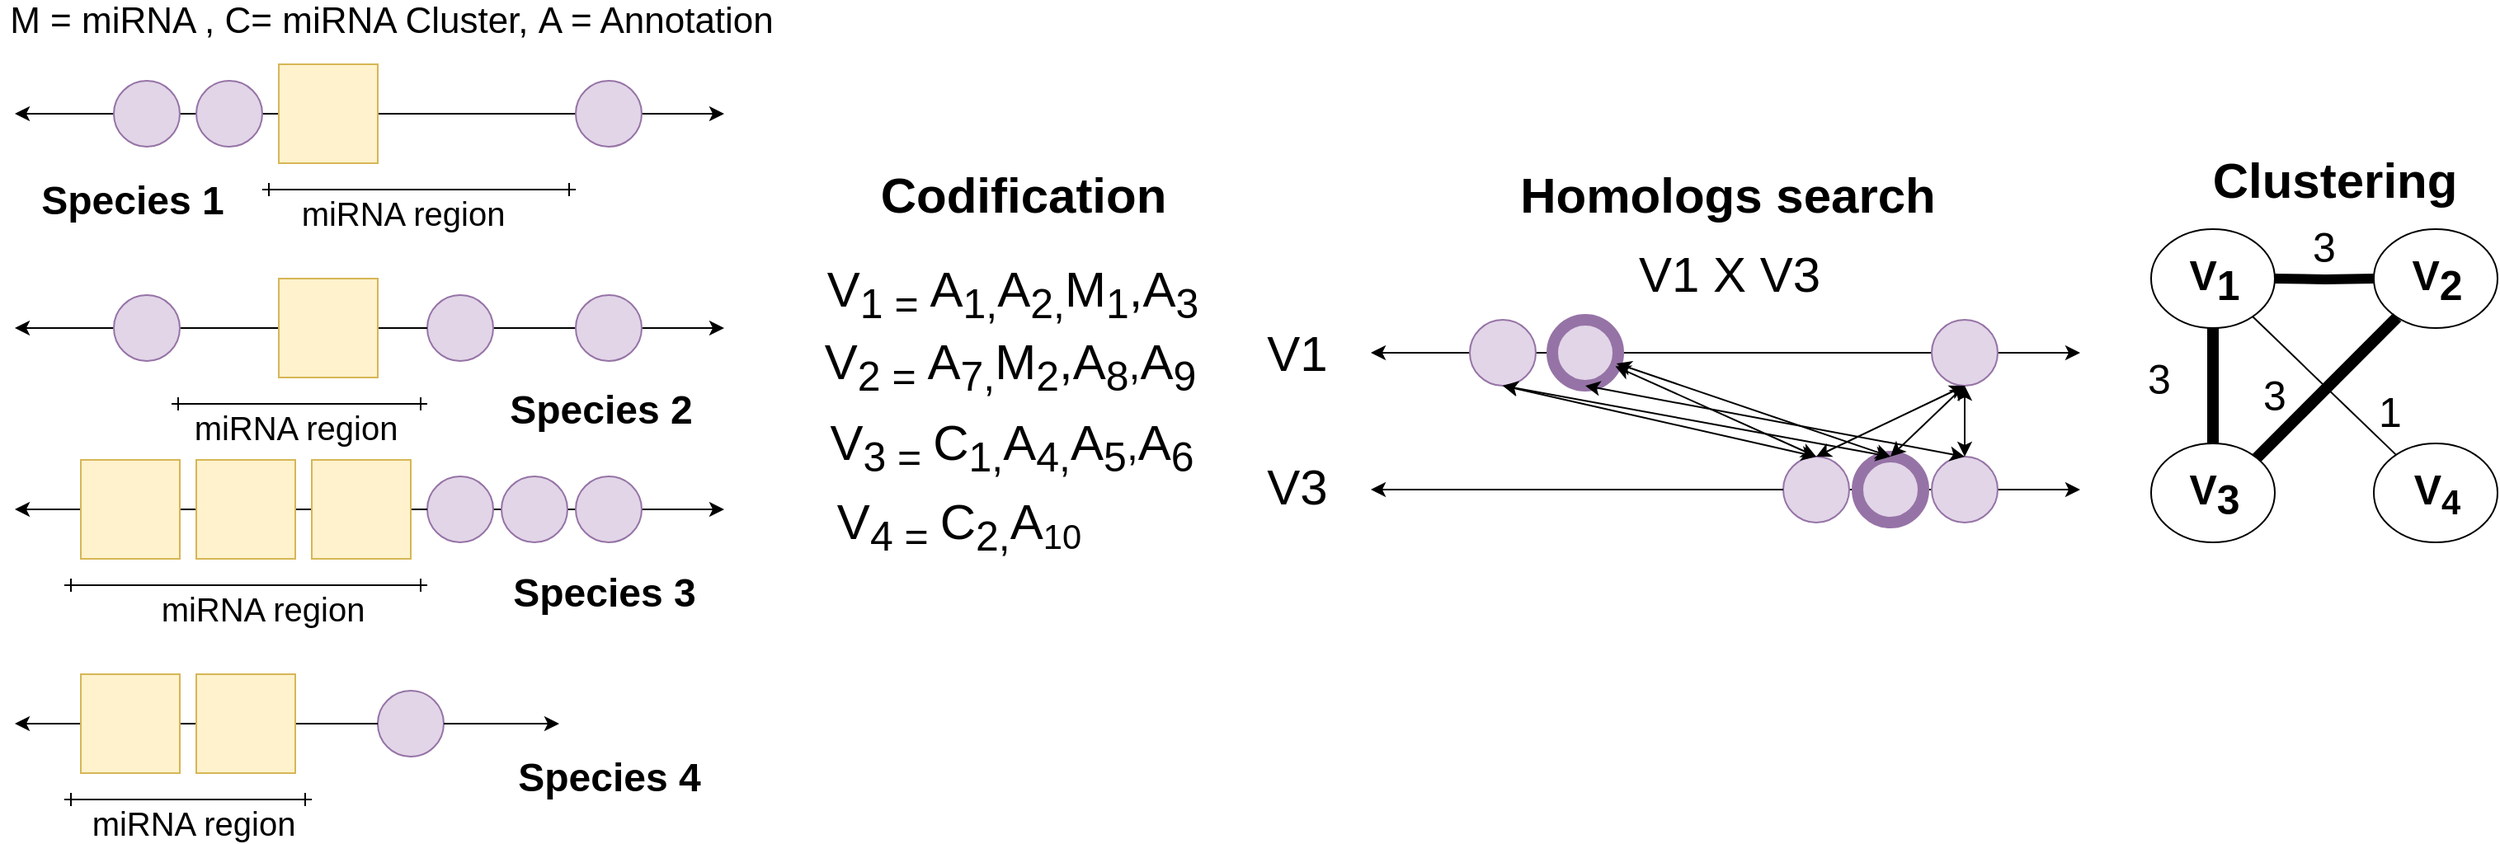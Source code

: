 <mxfile version="19.0.3" type="device"><diagram id="TkMSqvyOzJxQYpg11FNv" name="Page-1"><mxGraphModel dx="3640" dy="2820" grid="0" gridSize="10" guides="1" tooltips="1" connect="1" arrows="1" fold="1" page="1" pageScale="1" pageWidth="850" pageHeight="1100" math="0" shadow="0"><root><mxCell id="0"/><mxCell id="1" parent="0"/><mxCell id="kuZFwGzdTcWxPXME-YGB-133" value="" style="group" parent="1" vertex="1" connectable="0"><mxGeometry x="1410" y="180" width="225" height="200" as="geometry"/></mxCell><mxCell id="kuZFwGzdTcWxPXME-YGB-67" value="" style="group" parent="kuZFwGzdTcWxPXME-YGB-133" vertex="1" connectable="0"><mxGeometry x="150" y="10" width="75" height="60" as="geometry"/></mxCell><mxCell id="kuZFwGzdTcWxPXME-YGB-66" value="" style="ellipse;whiteSpace=wrap;html=1;fontSize=25;" parent="kuZFwGzdTcWxPXME-YGB-67" vertex="1"><mxGeometry width="75" height="60" as="geometry"/></mxCell><mxCell id="kuZFwGzdTcWxPXME-YGB-61" value="V&lt;span style=&quot;font-size: 25px;&quot;&gt;&lt;sub style=&quot;font-size: 25px;&quot;&gt;2&lt;/sub&gt;&lt;/span&gt;" style="text;html=1;align=center;verticalAlign=middle;resizable=0;points=[];autosize=1;fontSize=25;fontStyle=1" parent="kuZFwGzdTcWxPXME-YGB-67" vertex="1"><mxGeometry x="12.5" y="10" width="50" height="40" as="geometry"/></mxCell><mxCell id="kuZFwGzdTcWxPXME-YGB-68" value="" style="group" parent="kuZFwGzdTcWxPXME-YGB-133" vertex="1" connectable="0"><mxGeometry x="15" y="140" width="75" height="60" as="geometry"/></mxCell><mxCell id="kuZFwGzdTcWxPXME-YGB-65" value="" style="ellipse;whiteSpace=wrap;html=1;fontSize=25;" parent="kuZFwGzdTcWxPXME-YGB-68" vertex="1"><mxGeometry width="75" height="60" as="geometry"/></mxCell><mxCell id="kuZFwGzdTcWxPXME-YGB-60" value="V&lt;span style=&quot;font-size: 25px;&quot;&gt;&lt;sub style=&quot;font-size: 25px;&quot;&gt;3&lt;/sub&gt;&lt;/span&gt;" style="text;html=1;align=center;verticalAlign=middle;resizable=0;points=[];autosize=1;fontSize=25;fontStyle=1" parent="kuZFwGzdTcWxPXME-YGB-68" vertex="1"><mxGeometry x="12.5" y="10" width="50" height="40" as="geometry"/></mxCell><mxCell id="kuZFwGzdTcWxPXME-YGB-69" value="" style="group" parent="kuZFwGzdTcWxPXME-YGB-133" vertex="1" connectable="0"><mxGeometry x="15" width="75" height="70" as="geometry"/></mxCell><mxCell id="kuZFwGzdTcWxPXME-YGB-64" value="" style="ellipse;whiteSpace=wrap;html=1;fontSize=25;" parent="kuZFwGzdTcWxPXME-YGB-69" vertex="1"><mxGeometry y="10" width="75" height="60" as="geometry"/></mxCell><mxCell id="kuZFwGzdTcWxPXME-YGB-59" value="V&lt;sub style=&quot;font-size: 25px;&quot;&gt;1&lt;/sub&gt;" style="text;html=1;align=center;verticalAlign=middle;resizable=0;points=[];autosize=1;fontSize=25;fontStyle=1" parent="kuZFwGzdTcWxPXME-YGB-69" vertex="1"><mxGeometry x="12.5" y="20" width="50" height="40" as="geometry"/></mxCell><mxCell id="kuZFwGzdTcWxPXME-YGB-82" value="" style="group" parent="kuZFwGzdTcWxPXME-YGB-133" vertex="1" connectable="0"><mxGeometry x="150" y="140" width="75" height="60" as="geometry"/></mxCell><mxCell id="kuZFwGzdTcWxPXME-YGB-83" value="" style="ellipse;whiteSpace=wrap;html=1;fontSize=25;" parent="kuZFwGzdTcWxPXME-YGB-82" vertex="1"><mxGeometry width="75" height="60" as="geometry"/></mxCell><mxCell id="kuZFwGzdTcWxPXME-YGB-84" value="V&lt;sub&gt;4&lt;/sub&gt;" style="text;html=1;align=center;verticalAlign=middle;resizable=0;points=[];autosize=1;fontSize=25;fontStyle=1" parent="kuZFwGzdTcWxPXME-YGB-82" vertex="1"><mxGeometry x="17.5" y="10" width="40" height="40" as="geometry"/></mxCell><mxCell id="kuZFwGzdTcWxPXME-YGB-87" style="edgeStyle=orthogonalEdgeStyle;rounded=0;orthogonalLoop=1;jettySize=auto;html=1;exitX=0.5;exitY=0;exitDx=0;exitDy=0;startArrow=none;startFill=0;endArrow=none;endFill=0;fontSize=25;strokeWidth=7;" parent="kuZFwGzdTcWxPXME-YGB-133" source="kuZFwGzdTcWxPXME-YGB-65" target="kuZFwGzdTcWxPXME-YGB-64" edge="1"><mxGeometry relative="1" as="geometry"/></mxCell><mxCell id="kuZFwGzdTcWxPXME-YGB-88" style="edgeStyle=orthogonalEdgeStyle;rounded=0;orthogonalLoop=1;jettySize=auto;html=1;entryX=0;entryY=0.5;entryDx=0;entryDy=0;startArrow=none;startFill=0;endArrow=none;endFill=0;fontSize=25;strokeWidth=6;" parent="kuZFwGzdTcWxPXME-YGB-133" target="kuZFwGzdTcWxPXME-YGB-66" edge="1"><mxGeometry relative="1" as="geometry"><mxPoint x="90" y="40" as="sourcePoint"/></mxGeometry></mxCell><mxCell id="kuZFwGzdTcWxPXME-YGB-90" value="" style="endArrow=none;html=1;fontSize=25;exitX=1;exitY=0;exitDx=0;exitDy=0;strokeWidth=7;" parent="kuZFwGzdTcWxPXME-YGB-133" source="kuZFwGzdTcWxPXME-YGB-65" target="kuZFwGzdTcWxPXME-YGB-66" edge="1"><mxGeometry width="50" height="50" relative="1" as="geometry"><mxPoint x="-90" y="80" as="sourcePoint"/><mxPoint x="-40" y="30" as="targetPoint"/></mxGeometry></mxCell><mxCell id="kuZFwGzdTcWxPXME-YGB-91" value="" style="endArrow=none;html=1;fontSize=25;" parent="kuZFwGzdTcWxPXME-YGB-133" source="kuZFwGzdTcWxPXME-YGB-64" target="kuZFwGzdTcWxPXME-YGB-83" edge="1"><mxGeometry width="50" height="50" relative="1" as="geometry"><mxPoint x="-90" y="80" as="sourcePoint"/><mxPoint x="-40" y="30" as="targetPoint"/></mxGeometry></mxCell><mxCell id="kuZFwGzdTcWxPXME-YGB-92" value="3" style="text;html=1;strokeColor=none;fillColor=none;align=center;verticalAlign=middle;whiteSpace=wrap;rounded=0;fontSize=25;" parent="kuZFwGzdTcWxPXME-YGB-133" vertex="1"><mxGeometry y="90" width="40" height="20" as="geometry"/></mxCell><mxCell id="kuZFwGzdTcWxPXME-YGB-93" value="3" style="text;html=1;strokeColor=none;fillColor=none;align=center;verticalAlign=middle;whiteSpace=wrap;rounded=0;fontSize=25;" parent="kuZFwGzdTcWxPXME-YGB-133" vertex="1"><mxGeometry x="70" y="100" width="40" height="20" as="geometry"/></mxCell><mxCell id="kuZFwGzdTcWxPXME-YGB-94" value="3" style="text;html=1;strokeColor=none;fillColor=none;align=center;verticalAlign=middle;whiteSpace=wrap;rounded=0;fontSize=25;" parent="kuZFwGzdTcWxPXME-YGB-133" vertex="1"><mxGeometry x="100" y="10" width="40" height="20" as="geometry"/></mxCell><mxCell id="kuZFwGzdTcWxPXME-YGB-96" value="1" style="text;html=1;strokeColor=none;fillColor=none;align=center;verticalAlign=middle;whiteSpace=wrap;rounded=0;fontSize=25;" parent="kuZFwGzdTcWxPXME-YGB-133" vertex="1"><mxGeometry x="140" y="110" width="40" height="20" as="geometry"/></mxCell><mxCell id="fVt563ge9ftbNz_umCWZ-1" value="&lt;div style=&quot;text-align: left; font-size: 22px;&quot;&gt;&lt;span style=&quot;background-color: initial;&quot;&gt;&lt;font style=&quot;font-size: 22px;&quot;&gt;M = miRNA ,&amp;nbsp;&lt;/font&gt;&lt;/span&gt;&lt;span style=&quot;background-color: initial;&quot;&gt;C= miRNA Cluster,&amp;nbsp;&lt;/span&gt;&lt;span style=&quot;background-color: initial;&quot;&gt;A = Annotation&lt;/span&gt;&lt;/div&gt;" style="text;html=1;align=center;verticalAlign=middle;resizable=0;points=[];autosize=1;strokeColor=none;fillColor=none;" vertex="1" parent="1"><mxGeometry x="121" y="55" width="473" height="18" as="geometry"/></mxCell><mxCell id="fVt563ge9ftbNz_umCWZ-2" value="" style="group" vertex="1" connectable="0" parent="1"><mxGeometry x="130" y="220" width="430" height="100" as="geometry"/></mxCell><mxCell id="kuZFwGzdTcWxPXME-YGB-33" value="" style="endArrow=classic;startArrow=none;html=1;startFill=0;" parent="fVt563ge9ftbNz_umCWZ-2" source="kuZFwGzdTcWxPXME-YGB-42" edge="1"><mxGeometry width="50" height="50" relative="1" as="geometry"><mxPoint y="30" as="sourcePoint"/><mxPoint x="430" y="30" as="targetPoint"/></mxGeometry></mxCell><mxCell id="kuZFwGzdTcWxPXME-YGB-37" value="" style="ellipse;whiteSpace=wrap;html=1;aspect=fixed;fillColor=#e1d5e7;strokeColor=#9673a6;" parent="fVt563ge9ftbNz_umCWZ-2" vertex="1"><mxGeometry x="340" y="10" width="40" height="40" as="geometry"/></mxCell><mxCell id="kuZFwGzdTcWxPXME-YGB-38" value="" style="endArrow=ERone;html=1;startArrow=ERone;startFill=0;endFill=0;" parent="fVt563ge9ftbNz_umCWZ-2" edge="1"><mxGeometry width="50" height="50" relative="1" as="geometry"><mxPoint x="95" y="76" as="sourcePoint"/><mxPoint x="250" y="76" as="targetPoint"/></mxGeometry></mxCell><mxCell id="kuZFwGzdTcWxPXME-YGB-39" value="&lt;font style=&quot;font-size: 20px&quot;&gt;miRNA region&lt;/font&gt;" style="text;html=1;align=center;verticalAlign=middle;resizable=0;points=[];autosize=1;" parent="fVt563ge9ftbNz_umCWZ-2" vertex="1"><mxGeometry x="100" y="80" width="140" height="20" as="geometry"/></mxCell><mxCell id="kuZFwGzdTcWxPXME-YGB-42" value="" style="ellipse;whiteSpace=wrap;html=1;aspect=fixed;fillColor=#e1d5e7;strokeColor=#9673a6;" parent="fVt563ge9ftbNz_umCWZ-2" vertex="1"><mxGeometry x="250" y="10" width="40" height="40" as="geometry"/></mxCell><mxCell id="kuZFwGzdTcWxPXME-YGB-45" value="" style="endArrow=none;startArrow=classic;html=1;endFill=0;" parent="fVt563ge9ftbNz_umCWZ-2" target="kuZFwGzdTcWxPXME-YGB-42" edge="1"><mxGeometry width="50" height="50" relative="1" as="geometry"><mxPoint y="30" as="sourcePoint"/><mxPoint x="430" y="30" as="targetPoint"/></mxGeometry></mxCell><mxCell id="kuZFwGzdTcWxPXME-YGB-34" value="" style="rounded=0;whiteSpace=wrap;html=1;fillColor=#fff2cc;strokeColor=#d6b656;" parent="fVt563ge9ftbNz_umCWZ-2" vertex="1"><mxGeometry x="160" width="60" height="60" as="geometry"/></mxCell><mxCell id="kuZFwGzdTcWxPXME-YGB-35" value="" style="ellipse;whiteSpace=wrap;html=1;aspect=fixed;fillColor=#e1d5e7;strokeColor=#9673a6;" parent="fVt563ge9ftbNz_umCWZ-2" vertex="1"><mxGeometry x="60" y="10" width="40" height="40" as="geometry"/></mxCell><mxCell id="kuZFwGzdTcWxPXME-YGB-41" value="&lt;b&gt;&lt;font style=&quot;font-size: 24px&quot;&gt;Species 2&lt;/font&gt;&lt;/b&gt;" style="text;html=1;align=center;verticalAlign=middle;resizable=0;points=[];autosize=1;" parent="fVt563ge9ftbNz_umCWZ-2" vertex="1"><mxGeometry x="290" y="70" width="130" height="20" as="geometry"/></mxCell><mxCell id="fVt563ge9ftbNz_umCWZ-3" value="" style="group" vertex="1" connectable="0" parent="1"><mxGeometry x="130" y="330" width="430" height="100" as="geometry"/></mxCell><mxCell id="kuZFwGzdTcWxPXME-YGB-46" value="" style="endArrow=classic;startArrow=none;html=1;startFill=0;" parent="fVt563ge9ftbNz_umCWZ-3" source="kuZFwGzdTcWxPXME-YGB-54" edge="1"><mxGeometry width="50" height="50" relative="1" as="geometry"><mxPoint y="30" as="sourcePoint"/><mxPoint x="430" y="30.0" as="targetPoint"/></mxGeometry></mxCell><mxCell id="kuZFwGzdTcWxPXME-YGB-49" value="" style="ellipse;whiteSpace=wrap;html=1;aspect=fixed;fillColor=#e1d5e7;strokeColor=#9673a6;" parent="fVt563ge9ftbNz_umCWZ-3" vertex="1"><mxGeometry x="340" y="10" width="40" height="40" as="geometry"/></mxCell><mxCell id="kuZFwGzdTcWxPXME-YGB-50" value="" style="endArrow=ERone;html=1;startArrow=ERone;startFill=0;endFill=0;" parent="fVt563ge9ftbNz_umCWZ-3" edge="1"><mxGeometry width="50" height="50" relative="1" as="geometry"><mxPoint x="30" y="76" as="sourcePoint"/><mxPoint x="250" y="76" as="targetPoint"/></mxGeometry></mxCell><mxCell id="kuZFwGzdTcWxPXME-YGB-51" value="&lt;font style=&quot;font-size: 20px&quot;&gt;miRNA region&lt;/font&gt;" style="text;html=1;align=center;verticalAlign=middle;resizable=0;points=[];autosize=1;" parent="fVt563ge9ftbNz_umCWZ-3" vertex="1"><mxGeometry x="80" y="80" width="140" height="20" as="geometry"/></mxCell><mxCell id="kuZFwGzdTcWxPXME-YGB-54" value="" style="ellipse;whiteSpace=wrap;html=1;aspect=fixed;fillColor=#e1d5e7;strokeColor=#9673a6;" parent="fVt563ge9ftbNz_umCWZ-3" vertex="1"><mxGeometry x="250" y="10" width="40" height="40" as="geometry"/></mxCell><mxCell id="kuZFwGzdTcWxPXME-YGB-55" value="" style="endArrow=none;startArrow=classic;html=1;endFill=0;" parent="fVt563ge9ftbNz_umCWZ-3" target="kuZFwGzdTcWxPXME-YGB-54" edge="1"><mxGeometry width="50" height="50" relative="1" as="geometry"><mxPoint y="30.0" as="sourcePoint"/><mxPoint x="430" y="30" as="targetPoint"/></mxGeometry></mxCell><mxCell id="kuZFwGzdTcWxPXME-YGB-56" value="" style="ellipse;whiteSpace=wrap;html=1;aspect=fixed;fillColor=#e1d5e7;strokeColor=#9673a6;" parent="fVt563ge9ftbNz_umCWZ-3" vertex="1"><mxGeometry x="295" y="10" width="40" height="40" as="geometry"/></mxCell><mxCell id="kuZFwGzdTcWxPXME-YGB-57" value="" style="rounded=0;whiteSpace=wrap;html=1;fillColor=#fff2cc;strokeColor=#d6b656;" parent="fVt563ge9ftbNz_umCWZ-3" vertex="1"><mxGeometry x="180" width="60" height="60" as="geometry"/></mxCell><mxCell id="kuZFwGzdTcWxPXME-YGB-58" value="" style="rounded=0;whiteSpace=wrap;html=1;fillColor=#fff2cc;strokeColor=#d6b656;" parent="fVt563ge9ftbNz_umCWZ-3" vertex="1"><mxGeometry x="40" width="60" height="60" as="geometry"/></mxCell><mxCell id="kuZFwGzdTcWxPXME-YGB-47" value="" style="rounded=0;whiteSpace=wrap;html=1;fillColor=#fff2cc;strokeColor=#d6b656;" parent="fVt563ge9ftbNz_umCWZ-3" vertex="1"><mxGeometry x="110" width="60" height="60" as="geometry"/></mxCell><mxCell id="kuZFwGzdTcWxPXME-YGB-53" value="&lt;b&gt;&lt;font style=&quot;font-size: 24px&quot;&gt;Species 3&lt;/font&gt;&lt;/b&gt;" style="text;html=1;align=center;verticalAlign=middle;resizable=0;points=[];autosize=1;" parent="fVt563ge9ftbNz_umCWZ-3" vertex="1"><mxGeometry x="292" y="71" width="130" height="20" as="geometry"/></mxCell><mxCell id="kuZFwGzdTcWxPXME-YGB-132" value="&lt;b&gt;&lt;font style=&quot;font-size: 24px&quot;&gt;Species 4&lt;/font&gt;&lt;/b&gt;" style="text;html=1;align=center;verticalAlign=middle;resizable=0;points=[];autosize=1;" parent="1" vertex="1"><mxGeometry x="425" y="513" width="130" height="20" as="geometry"/></mxCell><mxCell id="fVt563ge9ftbNz_umCWZ-4" value="" style="group" vertex="1" connectable="0" parent="1"><mxGeometry x="130" y="460" width="330" height="100" as="geometry"/></mxCell><mxCell id="kuZFwGzdTcWxPXME-YGB-72" value="" style="endArrow=ERone;html=1;startArrow=ERone;startFill=0;endFill=0;" parent="fVt563ge9ftbNz_umCWZ-4" edge="1"><mxGeometry width="50" height="50" relative="1" as="geometry"><mxPoint x="30" y="76" as="sourcePoint"/><mxPoint x="180" y="76" as="targetPoint"/></mxGeometry></mxCell><mxCell id="kuZFwGzdTcWxPXME-YGB-73" value="&lt;font style=&quot;font-size: 20px&quot;&gt;miRNA region&lt;/font&gt;" style="text;html=1;align=center;verticalAlign=middle;resizable=0;points=[];autosize=1;" parent="fVt563ge9ftbNz_umCWZ-4" vertex="1"><mxGeometry x="38" y="80" width="140" height="20" as="geometry"/></mxCell><mxCell id="kuZFwGzdTcWxPXME-YGB-75" value="" style="ellipse;whiteSpace=wrap;html=1;aspect=fixed;fillColor=#e1d5e7;strokeColor=#9673a6;" parent="fVt563ge9ftbNz_umCWZ-4" vertex="1"><mxGeometry x="220" y="10" width="40" height="40" as="geometry"/></mxCell><mxCell id="kuZFwGzdTcWxPXME-YGB-76" value="" style="endArrow=none;startArrow=classic;html=1;endFill=0;" parent="fVt563ge9ftbNz_umCWZ-4" target="kuZFwGzdTcWxPXME-YGB-75" edge="1"><mxGeometry width="50" height="50" relative="1" as="geometry"><mxPoint y="30" as="sourcePoint"/><mxPoint x="430" y="30" as="targetPoint"/></mxGeometry></mxCell><mxCell id="kuZFwGzdTcWxPXME-YGB-79" value="" style="rounded=0;whiteSpace=wrap;html=1;fillColor=#fff2cc;strokeColor=#d6b656;" parent="fVt563ge9ftbNz_umCWZ-4" vertex="1"><mxGeometry x="40" width="60" height="60" as="geometry"/></mxCell><mxCell id="kuZFwGzdTcWxPXME-YGB-80" value="" style="rounded=0;whiteSpace=wrap;html=1;fillColor=#fff2cc;strokeColor=#d6b656;" parent="fVt563ge9ftbNz_umCWZ-4" vertex="1"><mxGeometry x="110" width="60" height="60" as="geometry"/></mxCell><mxCell id="kuZFwGzdTcWxPXME-YGB-81" value="" style="endArrow=classic;startArrow=none;html=1;startFill=0;" parent="fVt563ge9ftbNz_umCWZ-4" source="kuZFwGzdTcWxPXME-YGB-75" edge="1"><mxGeometry width="50" height="50" relative="1" as="geometry"><mxPoint x="290" y="30" as="sourcePoint"/><mxPoint x="330" y="30" as="targetPoint"/></mxGeometry></mxCell><mxCell id="fVt563ge9ftbNz_umCWZ-5" value="" style="group" vertex="1" connectable="0" parent="1"><mxGeometry x="130" y="90" width="430" height="100" as="geometry"/></mxCell><mxCell id="kuZFwGzdTcWxPXME-YGB-6" value="" style="endArrow=classic;startArrow=classic;html=1;" parent="fVt563ge9ftbNz_umCWZ-5" edge="1"><mxGeometry width="50" height="50" relative="1" as="geometry"><mxPoint y="30" as="sourcePoint"/><mxPoint x="430" y="30" as="targetPoint"/></mxGeometry></mxCell><mxCell id="kuZFwGzdTcWxPXME-YGB-3" value="" style="rounded=0;whiteSpace=wrap;html=1;fillColor=#fff2cc;strokeColor=#d6b656;" parent="fVt563ge9ftbNz_umCWZ-5" vertex="1"><mxGeometry x="160" width="60" height="60" as="geometry"/></mxCell><mxCell id="kuZFwGzdTcWxPXME-YGB-7" value="" style="ellipse;whiteSpace=wrap;html=1;aspect=fixed;fillColor=#e1d5e7;strokeColor=#9673a6;" parent="fVt563ge9ftbNz_umCWZ-5" vertex="1"><mxGeometry x="60" y="10" width="40" height="40" as="geometry"/></mxCell><mxCell id="kuZFwGzdTcWxPXME-YGB-9" value="" style="ellipse;whiteSpace=wrap;html=1;aspect=fixed;fillColor=#e1d5e7;strokeColor=#9673a6;" parent="fVt563ge9ftbNz_umCWZ-5" vertex="1"><mxGeometry x="110" y="10" width="40" height="40" as="geometry"/></mxCell><mxCell id="kuZFwGzdTcWxPXME-YGB-10" value="" style="ellipse;whiteSpace=wrap;html=1;aspect=fixed;fillColor=#e1d5e7;strokeColor=#9673a6;" parent="fVt563ge9ftbNz_umCWZ-5" vertex="1"><mxGeometry x="340" y="10" width="40" height="40" as="geometry"/></mxCell><mxCell id="kuZFwGzdTcWxPXME-YGB-21" value="" style="endArrow=ERone;html=1;startArrow=ERone;startFill=0;endFill=0;" parent="fVt563ge9ftbNz_umCWZ-5" edge="1"><mxGeometry width="50" height="50" relative="1" as="geometry"><mxPoint x="150" y="76" as="sourcePoint"/><mxPoint x="340" y="76" as="targetPoint"/></mxGeometry></mxCell><mxCell id="kuZFwGzdTcWxPXME-YGB-22" value="&lt;font style=&quot;font-size: 20px&quot;&gt;miRNA region&lt;/font&gt;" style="text;html=1;align=center;verticalAlign=middle;resizable=0;points=[];autosize=1;" parent="fVt563ge9ftbNz_umCWZ-5" vertex="1"><mxGeometry x="165" y="80" width="140" height="20" as="geometry"/></mxCell><mxCell id="kuZFwGzdTcWxPXME-YGB-32" value="&lt;b&gt;&lt;font style=&quot;font-size: 24px&quot;&gt;Species 1&lt;/font&gt;&lt;/b&gt;" style="text;html=1;align=center;verticalAlign=middle;resizable=0;points=[];autosize=1;" parent="fVt563ge9ftbNz_umCWZ-5" vertex="1"><mxGeometry x="6" y="73" width="130" height="20" as="geometry"/></mxCell><mxCell id="fVt563ge9ftbNz_umCWZ-41" value="" style="group" vertex="1" connectable="0" parent="1"><mxGeometry x="615" y="209" width="240" height="181" as="geometry"/></mxCell><mxCell id="kuZFwGzdTcWxPXME-YGB-26" value="&lt;font style=&quot;font-size: 30px&quot;&gt;V&lt;sub&gt;1 =&amp;nbsp;&lt;/sub&gt;A&lt;sub&gt;1,&lt;/sub&gt;A&lt;sub&gt;2&lt;/sub&gt;&lt;sub&gt;,&lt;/sub&gt;M&lt;sub&gt;1&lt;/sub&gt;,A&lt;sub&gt;3&lt;/sub&gt;&lt;/font&gt;" style="text;html=1;strokeColor=none;fillColor=none;align=center;verticalAlign=middle;whiteSpace=wrap;rounded=0;" parent="fVt563ge9ftbNz_umCWZ-41" vertex="1"><mxGeometry width="240" height="40" as="geometry"/></mxCell><mxCell id="kuZFwGzdTcWxPXME-YGB-40" value="&lt;font style=&quot;font-size: 30px&quot;&gt;V&lt;sub&gt;2&amp;nbsp;=&amp;nbsp;&lt;/sub&gt;A&lt;sub&gt;7,&lt;/sub&gt;M&lt;sub&gt;2&lt;/sub&gt;,A&lt;sub&gt;8&lt;/sub&gt;&lt;/font&gt;&lt;font&gt;&lt;span style=&quot;font-size: 25px&quot;&gt;,&lt;/span&gt;&lt;span style=&quot;font-size: 30px&quot;&gt;A&lt;sub&gt;9&lt;/sub&gt;&lt;/span&gt;&lt;/font&gt;" style="text;html=1;strokeColor=none;fillColor=none;align=center;verticalAlign=middle;whiteSpace=wrap;rounded=0;" parent="fVt563ge9ftbNz_umCWZ-41" vertex="1"><mxGeometry y="44" width="237" height="40" as="geometry"/></mxCell><mxCell id="kuZFwGzdTcWxPXME-YGB-52" value="&lt;font style=&quot;font-size: 30px&quot;&gt;V&lt;sub&gt;3&amp;nbsp;=&amp;nbsp;&lt;/sub&gt;C&lt;sub&gt;1,&lt;/sub&gt;A&lt;sub&gt;4,&lt;/sub&gt;A&lt;sub&gt;5&lt;/sub&gt;&lt;/font&gt;&lt;font&gt;&lt;span style=&quot;font-size: 25px&quot;&gt;,&lt;/span&gt;&lt;span style=&quot;font-size: 30px&quot;&gt;A&lt;sub&gt;6&lt;/sub&gt;&lt;/span&gt;&lt;/font&gt;" style="text;html=1;strokeColor=none;fillColor=none;align=center;verticalAlign=middle;whiteSpace=wrap;rounded=0;" parent="fVt563ge9ftbNz_umCWZ-41" vertex="1"><mxGeometry y="93" width="239" height="40" as="geometry"/></mxCell><mxCell id="kuZFwGzdTcWxPXME-YGB-74" value="&lt;font style=&quot;font-size: 30px&quot;&gt;V&lt;sub&gt;4&amp;nbsp;=&amp;nbsp;&lt;/sub&gt;C&lt;sub&gt;2,&lt;/sub&gt;A&lt;/font&gt;&lt;font style=&quot;font-size: 25px;&quot;&gt;&lt;sub&gt;10&lt;/sub&gt;&lt;/font&gt;" style="text;html=1;strokeColor=none;fillColor=none;align=center;verticalAlign=middle;whiteSpace=wrap;rounded=0;" parent="fVt563ge9ftbNz_umCWZ-41" vertex="1"><mxGeometry y="141" width="175" height="40" as="geometry"/></mxCell><mxCell id="fVt563ge9ftbNz_umCWZ-42" value="" style="group" vertex="1" connectable="0" parent="1"><mxGeometry x="883" y="200" width="499" height="168" as="geometry"/></mxCell><mxCell id="fVt563ge9ftbNz_umCWZ-7" value="&lt;font style=&quot;font-size: 30px;&quot;&gt;V1 X V3&lt;/font&gt;" style="text;html=1;align=center;verticalAlign=middle;resizable=0;points=[];autosize=1;strokeColor=none;fillColor=none;fontSize=22;" vertex="1" parent="fVt563ge9ftbNz_umCWZ-42"><mxGeometry x="226" width="120" height="33" as="geometry"/></mxCell><mxCell id="fVt563ge9ftbNz_umCWZ-9" value="" style="endArrow=classic;startArrow=classic;html=1;" edge="1" parent="fVt563ge9ftbNz_umCWZ-42"><mxGeometry width="50" height="50" relative="1" as="geometry"><mxPoint x="69" y="65" as="sourcePoint"/><mxPoint x="499" y="65" as="targetPoint"/></mxGeometry></mxCell><mxCell id="fVt563ge9ftbNz_umCWZ-11" value="" style="ellipse;whiteSpace=wrap;html=1;aspect=fixed;fillColor=#e1d5e7;strokeColor=#9673a6;" vertex="1" parent="fVt563ge9ftbNz_umCWZ-42"><mxGeometry x="129" y="45" width="40" height="40" as="geometry"/></mxCell><mxCell id="fVt563ge9ftbNz_umCWZ-12" value="" style="ellipse;whiteSpace=wrap;html=1;aspect=fixed;fillColor=#e1d5e7;strokeColor=#9673a6;strokeWidth=7;" vertex="1" parent="fVt563ge9ftbNz_umCWZ-42"><mxGeometry x="179" y="45" width="40" height="40" as="geometry"/></mxCell><mxCell id="fVt563ge9ftbNz_umCWZ-13" value="" style="ellipse;whiteSpace=wrap;html=1;aspect=fixed;fillColor=#e1d5e7;strokeColor=#9673a6;" vertex="1" parent="fVt563ge9ftbNz_umCWZ-42"><mxGeometry x="409" y="45" width="40" height="40" as="geometry"/></mxCell><mxCell id="fVt563ge9ftbNz_umCWZ-17" value="" style="endArrow=classic;startArrow=none;html=1;startFill=0;" edge="1" parent="fVt563ge9ftbNz_umCWZ-42" source="fVt563ge9ftbNz_umCWZ-21"><mxGeometry width="50" height="50" relative="1" as="geometry"><mxPoint x="69" y="148" as="sourcePoint"/><mxPoint x="499" y="148.0" as="targetPoint"/></mxGeometry></mxCell><mxCell id="fVt563ge9ftbNz_umCWZ-18" value="" style="ellipse;whiteSpace=wrap;html=1;aspect=fixed;fillColor=#e1d5e7;strokeColor=#9673a6;" vertex="1" parent="fVt563ge9ftbNz_umCWZ-42"><mxGeometry x="409" y="128" width="40" height="40" as="geometry"/></mxCell><mxCell id="fVt563ge9ftbNz_umCWZ-36" style="edgeStyle=none;rounded=0;orthogonalLoop=1;jettySize=auto;html=1;entryX=0.5;entryY=0;entryDx=0;entryDy=0;fontSize=30;exitX=0.5;exitY=1;exitDx=0;exitDy=0;strokeColor=none;startArrow=classic;startFill=1;" edge="1" parent="fVt563ge9ftbNz_umCWZ-42" source="fVt563ge9ftbNz_umCWZ-11" target="fVt563ge9ftbNz_umCWZ-18"><mxGeometry relative="1" as="geometry"/></mxCell><mxCell id="fVt563ge9ftbNz_umCWZ-33" style="edgeStyle=none;rounded=0;orthogonalLoop=1;jettySize=auto;html=1;exitX=0.5;exitY=1;exitDx=0;exitDy=0;entryX=0.5;entryY=0;entryDx=0;entryDy=0;fontSize=30;startArrow=classic;startFill=1;" edge="1" parent="fVt563ge9ftbNz_umCWZ-42" source="fVt563ge9ftbNz_umCWZ-12" target="fVt563ge9ftbNz_umCWZ-18"><mxGeometry relative="1" as="geometry"/></mxCell><mxCell id="fVt563ge9ftbNz_umCWZ-29" style="edgeStyle=orthogonalEdgeStyle;rounded=0;orthogonalLoop=1;jettySize=auto;html=1;entryX=0.5;entryY=0;entryDx=0;entryDy=0;fontSize=30;startArrow=classic;startFill=1;" edge="1" parent="fVt563ge9ftbNz_umCWZ-42" source="fVt563ge9ftbNz_umCWZ-13" target="fVt563ge9ftbNz_umCWZ-18"><mxGeometry relative="1" as="geometry"/></mxCell><mxCell id="fVt563ge9ftbNz_umCWZ-21" value="" style="ellipse;whiteSpace=wrap;html=1;aspect=fixed;fillColor=#e1d5e7;strokeColor=#9673a6;" vertex="1" parent="fVt563ge9ftbNz_umCWZ-42"><mxGeometry x="319" y="128" width="40" height="40" as="geometry"/></mxCell><mxCell id="fVt563ge9ftbNz_umCWZ-38" style="edgeStyle=none;rounded=0;orthogonalLoop=1;jettySize=auto;html=1;entryX=0.5;entryY=0;entryDx=0;entryDy=0;fontSize=30;exitX=0.5;exitY=1;exitDx=0;exitDy=0;startArrow=classic;startFill=1;" edge="1" parent="fVt563ge9ftbNz_umCWZ-42" source="fVt563ge9ftbNz_umCWZ-11" target="fVt563ge9ftbNz_umCWZ-21"><mxGeometry relative="1" as="geometry"/></mxCell><mxCell id="fVt563ge9ftbNz_umCWZ-35" style="edgeStyle=none;rounded=0;orthogonalLoop=1;jettySize=auto;html=1;entryX=0.5;entryY=0;entryDx=0;entryDy=0;fontSize=30;startArrow=classic;startFill=1;" edge="1" parent="fVt563ge9ftbNz_umCWZ-42" source="fVt563ge9ftbNz_umCWZ-12" target="fVt563ge9ftbNz_umCWZ-21"><mxGeometry relative="1" as="geometry"/></mxCell><mxCell id="fVt563ge9ftbNz_umCWZ-31" style="edgeStyle=none;rounded=0;orthogonalLoop=1;jettySize=auto;html=1;exitX=0.5;exitY=1;exitDx=0;exitDy=0;entryX=0.5;entryY=0;entryDx=0;entryDy=0;fontSize=30;startArrow=classic;startFill=1;" edge="1" parent="fVt563ge9ftbNz_umCWZ-42" source="fVt563ge9ftbNz_umCWZ-13" target="fVt563ge9ftbNz_umCWZ-21"><mxGeometry relative="1" as="geometry"/></mxCell><mxCell id="fVt563ge9ftbNz_umCWZ-22" value="" style="endArrow=none;startArrow=classic;html=1;endFill=0;" edge="1" parent="fVt563ge9ftbNz_umCWZ-42" target="fVt563ge9ftbNz_umCWZ-21"><mxGeometry width="50" height="50" relative="1" as="geometry"><mxPoint x="69" y="148.0" as="sourcePoint"/><mxPoint x="499" y="148" as="targetPoint"/></mxGeometry></mxCell><mxCell id="fVt563ge9ftbNz_umCWZ-23" value="" style="ellipse;whiteSpace=wrap;html=1;aspect=fixed;fillColor=#e1d5e7;strokeColor=#9673a6;strokeWidth=7;" vertex="1" parent="fVt563ge9ftbNz_umCWZ-42"><mxGeometry x="364" y="128" width="40" height="40" as="geometry"/></mxCell><mxCell id="fVt563ge9ftbNz_umCWZ-37" style="edgeStyle=none;rounded=0;orthogonalLoop=1;jettySize=auto;html=1;entryX=0.5;entryY=0;entryDx=0;entryDy=0;fontSize=30;exitX=0.5;exitY=1;exitDx=0;exitDy=0;startArrow=classic;startFill=1;" edge="1" parent="fVt563ge9ftbNz_umCWZ-42" source="fVt563ge9ftbNz_umCWZ-11" target="fVt563ge9ftbNz_umCWZ-23"><mxGeometry relative="1" as="geometry"/></mxCell><mxCell id="fVt563ge9ftbNz_umCWZ-34" style="edgeStyle=none;rounded=0;orthogonalLoop=1;jettySize=auto;html=1;entryX=0.5;entryY=0;entryDx=0;entryDy=0;fontSize=30;startArrow=classic;startFill=1;" edge="1" parent="fVt563ge9ftbNz_umCWZ-42" source="fVt563ge9ftbNz_umCWZ-12" target="fVt563ge9ftbNz_umCWZ-23"><mxGeometry relative="1" as="geometry"/></mxCell><mxCell id="fVt563ge9ftbNz_umCWZ-30" style="rounded=0;orthogonalLoop=1;jettySize=auto;html=1;exitX=0.5;exitY=1;exitDx=0;exitDy=0;entryX=0.5;entryY=0;entryDx=0;entryDy=0;fontSize=30;startArrow=classic;startFill=1;" edge="1" parent="fVt563ge9ftbNz_umCWZ-42" source="fVt563ge9ftbNz_umCWZ-13" target="fVt563ge9ftbNz_umCWZ-23"><mxGeometry relative="1" as="geometry"/></mxCell><mxCell id="fVt563ge9ftbNz_umCWZ-39" value="V1" style="text;html=1;align=center;verticalAlign=middle;resizable=0;points=[];autosize=1;strokeColor=none;fillColor=none;fontSize=30;" vertex="1" parent="fVt563ge9ftbNz_umCWZ-42"><mxGeometry y="45" width="47" height="40" as="geometry"/></mxCell><mxCell id="fVt563ge9ftbNz_umCWZ-40" value="V3" style="text;html=1;align=center;verticalAlign=middle;resizable=0;points=[];autosize=1;strokeColor=none;fillColor=none;fontSize=30;" vertex="1" parent="fVt563ge9ftbNz_umCWZ-42"><mxGeometry y="126" width="47" height="40" as="geometry"/></mxCell><mxCell id="fVt563ge9ftbNz_umCWZ-45" value="&lt;b&gt;Codification&lt;/b&gt;" style="text;html=1;align=center;verticalAlign=middle;resizable=0;points=[];autosize=1;strokeColor=none;fillColor=none;fontSize=30;" vertex="1" parent="1"><mxGeometry x="649" y="149" width="183" height="40" as="geometry"/></mxCell><mxCell id="fVt563ge9ftbNz_umCWZ-46" value="&lt;b&gt;Homologs search&lt;/b&gt;" style="text;html=1;align=center;verticalAlign=middle;resizable=0;points=[];autosize=1;strokeColor=none;fillColor=none;fontSize=30;" vertex="1" parent="1"><mxGeometry x="1037" y="149" width="262" height="40" as="geometry"/></mxCell><mxCell id="fVt563ge9ftbNz_umCWZ-47" value="&lt;b&gt;Clustering&lt;/b&gt;" style="text;html=1;align=center;verticalAlign=middle;resizable=0;points=[];autosize=1;strokeColor=none;fillColor=none;fontSize=30;" vertex="1" parent="1"><mxGeometry x="1457" y="140" width="158" height="40" as="geometry"/></mxCell></root></mxGraphModel></diagram></mxfile>